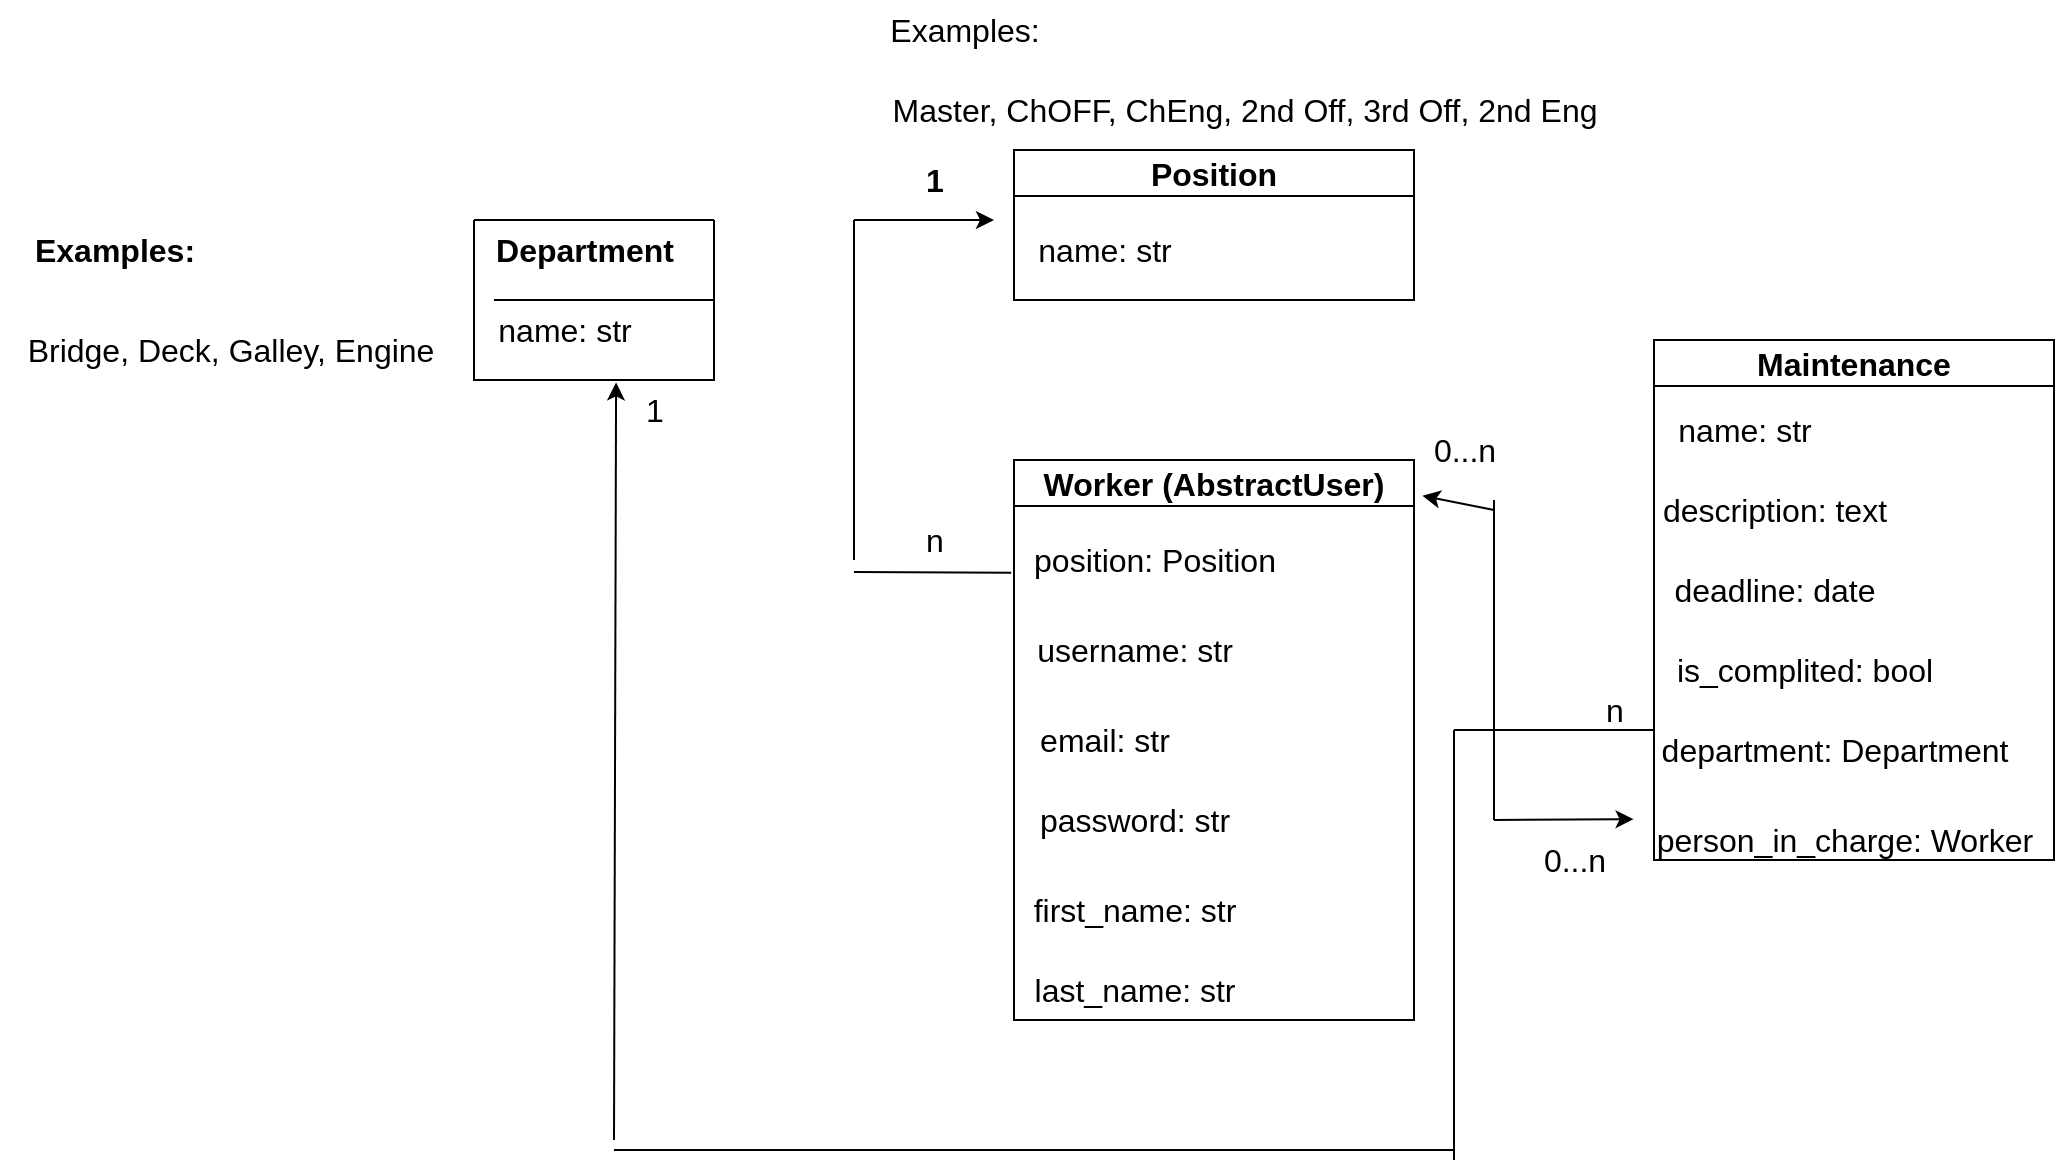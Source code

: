 <mxfile version="20.5.3" type="embed"><diagram id="23iRSUPoRavnBvh4doch" name="Page-1"><mxGraphModel dx="1849" dy="771" grid="1" gridSize="10" guides="1" tooltips="1" connect="1" arrows="1" fold="1" page="1" pageScale="1" pageWidth="827" pageHeight="1169" math="0" shadow="0"><root><mxCell id="0"/><mxCell id="1" parent="0"/><mxCell id="22" value="" style="swimlane;startSize=0;fontSize=16;" parent="1" vertex="1"><mxGeometry x="-590" y="120" width="120" height="80" as="geometry"/></mxCell><mxCell id="23" value="" style="endArrow=none;html=1;rounded=0;fontSize=16;entryX=1;entryY=0.5;entryDx=0;entryDy=0;" parent="22" target="22" edge="1"><mxGeometry width="50" height="50" relative="1" as="geometry"><mxPoint x="10" y="40" as="sourcePoint"/><mxPoint x="114" y="39.5" as="targetPoint"/></mxGeometry></mxCell><mxCell id="12" value="&lt;b&gt;Department&lt;/b&gt;" style="text;html=1;align=center;verticalAlign=middle;resizable=0;points=[];autosize=1;strokeColor=none;fillColor=none;fontSize=16;" parent="22" vertex="1"><mxGeometry width="110" height="30" as="geometry"/></mxCell><mxCell id="14" value="name: str" style="text;html=1;align=center;verticalAlign=middle;resizable=0;points=[];autosize=1;strokeColor=none;fillColor=none;fontSize=16;" parent="22" vertex="1"><mxGeometry y="40" width="90" height="30" as="geometry"/></mxCell><mxCell id="31" value="&lt;b&gt;Examples:&lt;/b&gt;" style="text;html=1;align=center;verticalAlign=middle;resizable=0;points=[];autosize=1;strokeColor=none;fillColor=none;fontSize=16;" parent="1" vertex="1"><mxGeometry x="-820" y="120" width="100" height="30" as="geometry"/></mxCell><mxCell id="32" value="Bridge, Deck, Galley, Engine" style="text;html=1;align=center;verticalAlign=middle;resizable=0;points=[];autosize=1;strokeColor=none;fillColor=none;fontSize=16;" parent="1" vertex="1"><mxGeometry x="-827" y="170" width="230" height="30" as="geometry"/></mxCell><mxCell id="33" value="Position" style="swimlane;whiteSpace=wrap;html=1;fontSize=16;" parent="1" vertex="1"><mxGeometry x="-320" y="85" width="200" height="75" as="geometry"/></mxCell><mxCell id="42" value="name: str" style="text;html=1;align=center;verticalAlign=middle;resizable=0;points=[];autosize=1;strokeColor=none;fillColor=none;fontSize=16;" parent="33" vertex="1"><mxGeometry y="35" width="90" height="30" as="geometry"/></mxCell><mxCell id="44" value="Examples:" style="text;html=1;align=center;verticalAlign=middle;resizable=0;points=[];autosize=1;strokeColor=none;fillColor=none;fontSize=16;" parent="1" vertex="1"><mxGeometry x="-395" y="10" width="100" height="30" as="geometry"/></mxCell><mxCell id="45" value="Master, ChOFF, ChEng, 2nd Off, 3rd Off, 2nd Eng" style="text;html=1;align=center;verticalAlign=middle;resizable=0;points=[];autosize=1;strokeColor=none;fillColor=none;fontSize=16;" parent="1" vertex="1"><mxGeometry x="-395" y="50" width="380" height="30" as="geometry"/></mxCell><mxCell id="55" value="Worker (AbstractUser)" style="swimlane;whiteSpace=wrap;html=1;fontSize=16;" parent="1" vertex="1"><mxGeometry x="-320" y="240" width="200" height="280" as="geometry"/></mxCell><mxCell id="56" value="position: Position" style="text;html=1;align=center;verticalAlign=middle;resizable=0;points=[];autosize=1;strokeColor=none;fillColor=none;fontSize=16;" parent="55" vertex="1"><mxGeometry y="35" width="140" height="30" as="geometry"/></mxCell><mxCell id="57" value="username: str" style="text;html=1;align=center;verticalAlign=middle;resizable=0;points=[];autosize=1;strokeColor=none;fillColor=none;fontSize=16;" parent="55" vertex="1"><mxGeometry y="80" width="120" height="30" as="geometry"/></mxCell><mxCell id="58" value="email: str" style="text;html=1;align=center;verticalAlign=middle;resizable=0;points=[];autosize=1;strokeColor=none;fillColor=none;fontSize=16;" parent="55" vertex="1"><mxGeometry y="125" width="90" height="30" as="geometry"/></mxCell><mxCell id="59" value="password: str" style="text;html=1;align=center;verticalAlign=middle;resizable=0;points=[];autosize=1;strokeColor=none;fillColor=none;fontSize=16;" parent="55" vertex="1"><mxGeometry y="165" width="120" height="30" as="geometry"/></mxCell><mxCell id="60" value="first_name: str" style="text;html=1;align=center;verticalAlign=middle;resizable=0;points=[];autosize=1;strokeColor=none;fillColor=none;fontSize=16;" parent="55" vertex="1"><mxGeometry y="210" width="120" height="30" as="geometry"/></mxCell><mxCell id="61" value="last_name: str" style="text;html=1;align=center;verticalAlign=middle;resizable=0;points=[];autosize=1;strokeColor=none;fillColor=none;fontSize=16;" parent="55" vertex="1"><mxGeometry y="250" width="120" height="30" as="geometry"/></mxCell><mxCell id="65" value="" style="endArrow=none;html=1;rounded=0;fontSize=16;entryX=-0.01;entryY=0.713;entryDx=0;entryDy=0;entryPerimeter=0;" parent="1" target="56" edge="1"><mxGeometry width="50" height="50" relative="1" as="geometry"><mxPoint x="-400" y="296" as="sourcePoint"/><mxPoint x="-340" y="290" as="targetPoint"/></mxGeometry></mxCell><mxCell id="66" value="" style="endArrow=none;html=1;rounded=0;fontSize=16;" parent="1" edge="1"><mxGeometry width="50" height="50" relative="1" as="geometry"><mxPoint x="-400" y="290" as="sourcePoint"/><mxPoint x="-400" y="120" as="targetPoint"/></mxGeometry></mxCell><mxCell id="68" value="" style="endArrow=classic;html=1;rounded=0;fontSize=16;" parent="1" edge="1"><mxGeometry width="50" height="50" relative="1" as="geometry"><mxPoint x="-400" y="120" as="sourcePoint"/><mxPoint x="-330" y="120" as="targetPoint"/></mxGeometry></mxCell><mxCell id="69" value="n" style="text;html=1;align=center;verticalAlign=middle;resizable=0;points=[];autosize=1;strokeColor=none;fillColor=none;fontSize=16;fontStyle=0" parent="1" vertex="1"><mxGeometry x="-375" y="265" width="30" height="30" as="geometry"/></mxCell><mxCell id="70" value="1" style="text;html=1;align=center;verticalAlign=middle;resizable=0;points=[];autosize=1;strokeColor=none;fillColor=none;fontSize=16;fontStyle=1" parent="1" vertex="1"><mxGeometry x="-375" y="85" width="30" height="30" as="geometry"/></mxCell><mxCell id="71" value="Maintenance" style="swimlane;whiteSpace=wrap;html=1;fontSize=16;" parent="1" vertex="1"><mxGeometry y="180" width="200" height="260" as="geometry"/></mxCell><mxCell id="72" value="name: str" style="text;html=1;align=center;verticalAlign=middle;resizable=0;points=[];autosize=1;strokeColor=none;fillColor=none;fontSize=16;" parent="71" vertex="1"><mxGeometry y="30" width="90" height="30" as="geometry"/></mxCell><mxCell id="73" value="description: text" style="text;html=1;align=center;verticalAlign=middle;resizable=0;points=[];autosize=1;strokeColor=none;fillColor=none;fontSize=16;" parent="71" vertex="1"><mxGeometry x="-10" y="70" width="140" height="30" as="geometry"/></mxCell><mxCell id="74" value="deadline: date" style="text;html=1;align=center;verticalAlign=middle;resizable=0;points=[];autosize=1;strokeColor=none;fillColor=none;fontSize=16;" parent="71" vertex="1"><mxGeometry y="110" width="120" height="30" as="geometry"/></mxCell><mxCell id="75" value="is_complited: bool" style="text;html=1;align=center;verticalAlign=middle;resizable=0;points=[];autosize=1;strokeColor=none;fillColor=none;fontSize=16;" parent="71" vertex="1"><mxGeometry y="150" width="150" height="30" as="geometry"/></mxCell><mxCell id="76" value="department: Department" style="text;html=1;align=center;verticalAlign=middle;resizable=0;points=[];autosize=1;strokeColor=none;fillColor=none;fontSize=16;" parent="71" vertex="1"><mxGeometry x="-10" y="190" width="200" height="30" as="geometry"/></mxCell><mxCell id="77" value="person_in_charge: Worker" style="text;html=1;align=center;verticalAlign=middle;resizable=0;points=[];autosize=1;strokeColor=none;fillColor=none;fontSize=16;" parent="71" vertex="1"><mxGeometry x="-10" y="235" width="210" height="30" as="geometry"/></mxCell><mxCell id="81" value="" style="endArrow=none;html=1;rounded=0;fontSize=16;" parent="1" edge="1"><mxGeometry width="50" height="50" relative="1" as="geometry"><mxPoint x="-80" y="420" as="sourcePoint"/><mxPoint x="-80" y="260" as="targetPoint"/></mxGeometry></mxCell><mxCell id="83" value="" style="endArrow=classic;html=1;rounded=0;fontSize=16;entryX=1.021;entryY=0.064;entryDx=0;entryDy=0;entryPerimeter=0;" parent="1" target="55" edge="1"><mxGeometry width="50" height="50" relative="1" as="geometry"><mxPoint x="-80" y="265" as="sourcePoint"/><mxPoint x="-30" y="215" as="targetPoint"/></mxGeometry></mxCell><mxCell id="84" value="" style="endArrow=classic;html=1;rounded=0;fontSize=16;entryX=-0.001;entryY=0.153;entryDx=0;entryDy=0;entryPerimeter=0;" parent="1" target="77" edge="1"><mxGeometry width="50" height="50" relative="1" as="geometry"><mxPoint x="-80" y="420" as="sourcePoint"/><mxPoint x="-30" y="370" as="targetPoint"/></mxGeometry></mxCell><mxCell id="85" value="0...n" style="text;html=1;align=center;verticalAlign=middle;resizable=0;points=[];autosize=1;strokeColor=none;fillColor=none;fontSize=16;" parent="1" vertex="1"><mxGeometry x="-65" y="425" width="50" height="30" as="geometry"/></mxCell><mxCell id="86" value="0...n" style="text;html=1;align=center;verticalAlign=middle;resizable=0;points=[];autosize=1;strokeColor=none;fillColor=none;fontSize=16;" parent="1" vertex="1"><mxGeometry x="-120" y="220" width="50" height="30" as="geometry"/></mxCell><mxCell id="87" value="" style="endArrow=none;html=1;rounded=0;fontSize=16;" parent="1" edge="1"><mxGeometry width="50" height="50" relative="1" as="geometry"><mxPoint x="-100" y="375" as="sourcePoint"/><mxPoint y="375" as="targetPoint"/></mxGeometry></mxCell><mxCell id="89" value="" style="endArrow=none;html=1;rounded=0;fontSize=16;" parent="1" edge="1"><mxGeometry width="50" height="50" relative="1" as="geometry"><mxPoint x="-100" y="590" as="sourcePoint"/><mxPoint x="-100" y="375" as="targetPoint"/></mxGeometry></mxCell><mxCell id="90" value="" style="endArrow=none;html=1;rounded=0;fontSize=16;" parent="1" edge="1"><mxGeometry width="50" height="50" relative="1" as="geometry"><mxPoint x="-520" y="585" as="sourcePoint"/><mxPoint x="-100" y="585" as="targetPoint"/></mxGeometry></mxCell><mxCell id="92" value="" style="endArrow=classic;html=1;rounded=0;fontSize=16;entryX=0.592;entryY=1.015;entryDx=0;entryDy=0;entryPerimeter=0;" parent="1" target="22" edge="1"><mxGeometry width="50" height="50" relative="1" as="geometry"><mxPoint x="-520" y="580" as="sourcePoint"/><mxPoint x="-470" y="530" as="targetPoint"/></mxGeometry></mxCell><mxCell id="93" value="n" style="text;html=1;align=center;verticalAlign=middle;resizable=0;points=[];autosize=1;strokeColor=none;fillColor=none;fontSize=16;" parent="1" vertex="1"><mxGeometry x="-35" y="350" width="30" height="30" as="geometry"/></mxCell><mxCell id="94" value="1" style="text;html=1;align=center;verticalAlign=middle;resizable=0;points=[];autosize=1;strokeColor=none;fillColor=none;fontSize=16;" parent="1" vertex="1"><mxGeometry x="-515" y="200" width="30" height="30" as="geometry"/></mxCell></root></mxGraphModel></diagram></mxfile>